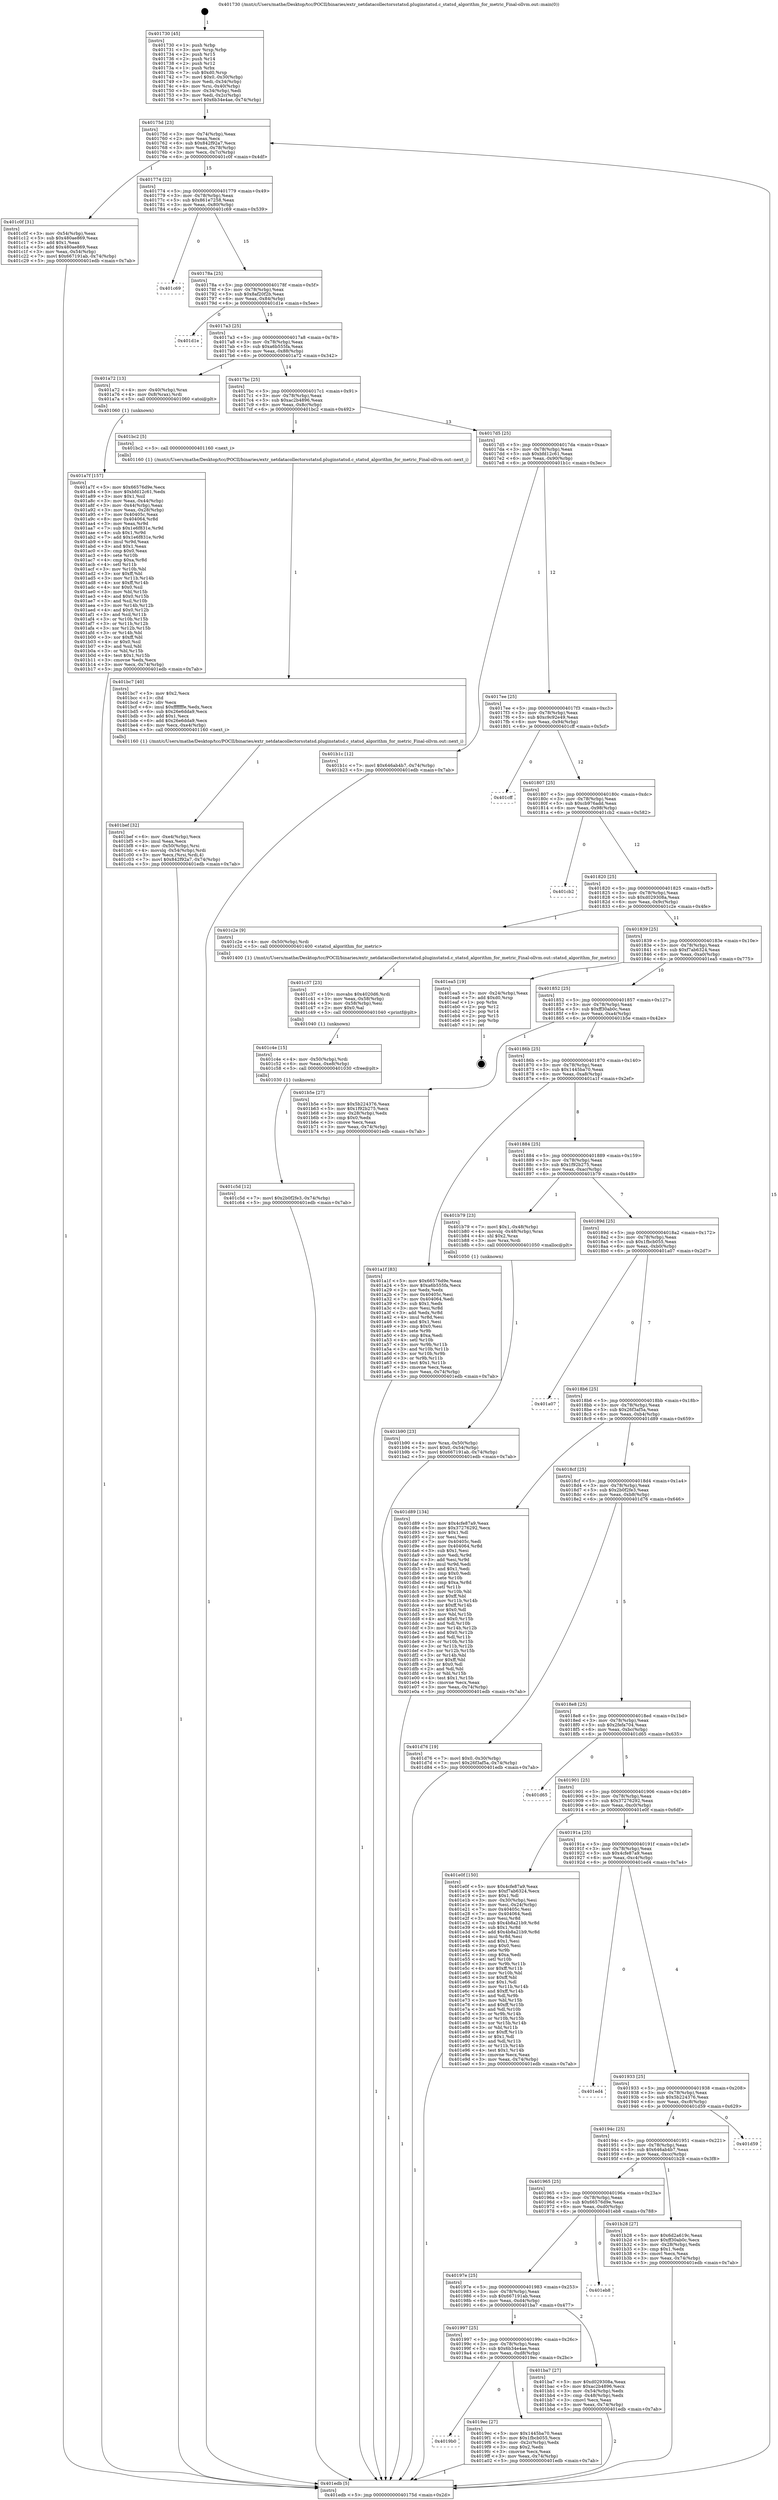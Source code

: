 digraph "0x401730" {
  label = "0x401730 (/mnt/c/Users/mathe/Desktop/tcc/POCII/binaries/extr_netdatacollectorsstatsd.pluginstatsd.c_statsd_algorithm_for_metric_Final-ollvm.out::main(0))"
  labelloc = "t"
  node[shape=record]

  Entry [label="",width=0.3,height=0.3,shape=circle,fillcolor=black,style=filled]
  "0x40175d" [label="{
     0x40175d [23]\l
     | [instrs]\l
     &nbsp;&nbsp;0x40175d \<+3\>: mov -0x74(%rbp),%eax\l
     &nbsp;&nbsp;0x401760 \<+2\>: mov %eax,%ecx\l
     &nbsp;&nbsp;0x401762 \<+6\>: sub $0x842f92a7,%ecx\l
     &nbsp;&nbsp;0x401768 \<+3\>: mov %eax,-0x78(%rbp)\l
     &nbsp;&nbsp;0x40176b \<+3\>: mov %ecx,-0x7c(%rbp)\l
     &nbsp;&nbsp;0x40176e \<+6\>: je 0000000000401c0f \<main+0x4df\>\l
  }"]
  "0x401c0f" [label="{
     0x401c0f [31]\l
     | [instrs]\l
     &nbsp;&nbsp;0x401c0f \<+3\>: mov -0x54(%rbp),%eax\l
     &nbsp;&nbsp;0x401c12 \<+5\>: sub $0x480ae869,%eax\l
     &nbsp;&nbsp;0x401c17 \<+3\>: add $0x1,%eax\l
     &nbsp;&nbsp;0x401c1a \<+5\>: add $0x480ae869,%eax\l
     &nbsp;&nbsp;0x401c1f \<+3\>: mov %eax,-0x54(%rbp)\l
     &nbsp;&nbsp;0x401c22 \<+7\>: movl $0x667191ab,-0x74(%rbp)\l
     &nbsp;&nbsp;0x401c29 \<+5\>: jmp 0000000000401edb \<main+0x7ab\>\l
  }"]
  "0x401774" [label="{
     0x401774 [22]\l
     | [instrs]\l
     &nbsp;&nbsp;0x401774 \<+5\>: jmp 0000000000401779 \<main+0x49\>\l
     &nbsp;&nbsp;0x401779 \<+3\>: mov -0x78(%rbp),%eax\l
     &nbsp;&nbsp;0x40177c \<+5\>: sub $0x861e7258,%eax\l
     &nbsp;&nbsp;0x401781 \<+3\>: mov %eax,-0x80(%rbp)\l
     &nbsp;&nbsp;0x401784 \<+6\>: je 0000000000401c69 \<main+0x539\>\l
  }"]
  Exit [label="",width=0.3,height=0.3,shape=circle,fillcolor=black,style=filled,peripheries=2]
  "0x401c69" [label="{
     0x401c69\l
  }", style=dashed]
  "0x40178a" [label="{
     0x40178a [25]\l
     | [instrs]\l
     &nbsp;&nbsp;0x40178a \<+5\>: jmp 000000000040178f \<main+0x5f\>\l
     &nbsp;&nbsp;0x40178f \<+3\>: mov -0x78(%rbp),%eax\l
     &nbsp;&nbsp;0x401792 \<+5\>: sub $0x8af20f2b,%eax\l
     &nbsp;&nbsp;0x401797 \<+6\>: mov %eax,-0x84(%rbp)\l
     &nbsp;&nbsp;0x40179d \<+6\>: je 0000000000401d1e \<main+0x5ee\>\l
  }"]
  "0x401c5d" [label="{
     0x401c5d [12]\l
     | [instrs]\l
     &nbsp;&nbsp;0x401c5d \<+7\>: movl $0x2b0f2fe3,-0x74(%rbp)\l
     &nbsp;&nbsp;0x401c64 \<+5\>: jmp 0000000000401edb \<main+0x7ab\>\l
  }"]
  "0x401d1e" [label="{
     0x401d1e\l
  }", style=dashed]
  "0x4017a3" [label="{
     0x4017a3 [25]\l
     | [instrs]\l
     &nbsp;&nbsp;0x4017a3 \<+5\>: jmp 00000000004017a8 \<main+0x78\>\l
     &nbsp;&nbsp;0x4017a8 \<+3\>: mov -0x78(%rbp),%eax\l
     &nbsp;&nbsp;0x4017ab \<+5\>: sub $0xa6b555fa,%eax\l
     &nbsp;&nbsp;0x4017b0 \<+6\>: mov %eax,-0x88(%rbp)\l
     &nbsp;&nbsp;0x4017b6 \<+6\>: je 0000000000401a72 \<main+0x342\>\l
  }"]
  "0x401c4e" [label="{
     0x401c4e [15]\l
     | [instrs]\l
     &nbsp;&nbsp;0x401c4e \<+4\>: mov -0x50(%rbp),%rdi\l
     &nbsp;&nbsp;0x401c52 \<+6\>: mov %eax,-0xe8(%rbp)\l
     &nbsp;&nbsp;0x401c58 \<+5\>: call 0000000000401030 \<free@plt\>\l
     | [calls]\l
     &nbsp;&nbsp;0x401030 \{1\} (unknown)\l
  }"]
  "0x401a72" [label="{
     0x401a72 [13]\l
     | [instrs]\l
     &nbsp;&nbsp;0x401a72 \<+4\>: mov -0x40(%rbp),%rax\l
     &nbsp;&nbsp;0x401a76 \<+4\>: mov 0x8(%rax),%rdi\l
     &nbsp;&nbsp;0x401a7a \<+5\>: call 0000000000401060 \<atoi@plt\>\l
     | [calls]\l
     &nbsp;&nbsp;0x401060 \{1\} (unknown)\l
  }"]
  "0x4017bc" [label="{
     0x4017bc [25]\l
     | [instrs]\l
     &nbsp;&nbsp;0x4017bc \<+5\>: jmp 00000000004017c1 \<main+0x91\>\l
     &nbsp;&nbsp;0x4017c1 \<+3\>: mov -0x78(%rbp),%eax\l
     &nbsp;&nbsp;0x4017c4 \<+5\>: sub $0xac2b4896,%eax\l
     &nbsp;&nbsp;0x4017c9 \<+6\>: mov %eax,-0x8c(%rbp)\l
     &nbsp;&nbsp;0x4017cf \<+6\>: je 0000000000401bc2 \<main+0x492\>\l
  }"]
  "0x401c37" [label="{
     0x401c37 [23]\l
     | [instrs]\l
     &nbsp;&nbsp;0x401c37 \<+10\>: movabs $0x4020d6,%rdi\l
     &nbsp;&nbsp;0x401c41 \<+3\>: mov %eax,-0x58(%rbp)\l
     &nbsp;&nbsp;0x401c44 \<+3\>: mov -0x58(%rbp),%esi\l
     &nbsp;&nbsp;0x401c47 \<+2\>: mov $0x0,%al\l
     &nbsp;&nbsp;0x401c49 \<+5\>: call 0000000000401040 \<printf@plt\>\l
     | [calls]\l
     &nbsp;&nbsp;0x401040 \{1\} (unknown)\l
  }"]
  "0x401bc2" [label="{
     0x401bc2 [5]\l
     | [instrs]\l
     &nbsp;&nbsp;0x401bc2 \<+5\>: call 0000000000401160 \<next_i\>\l
     | [calls]\l
     &nbsp;&nbsp;0x401160 \{1\} (/mnt/c/Users/mathe/Desktop/tcc/POCII/binaries/extr_netdatacollectorsstatsd.pluginstatsd.c_statsd_algorithm_for_metric_Final-ollvm.out::next_i)\l
  }"]
  "0x4017d5" [label="{
     0x4017d5 [25]\l
     | [instrs]\l
     &nbsp;&nbsp;0x4017d5 \<+5\>: jmp 00000000004017da \<main+0xaa\>\l
     &nbsp;&nbsp;0x4017da \<+3\>: mov -0x78(%rbp),%eax\l
     &nbsp;&nbsp;0x4017dd \<+5\>: sub $0xbfd12c61,%eax\l
     &nbsp;&nbsp;0x4017e2 \<+6\>: mov %eax,-0x90(%rbp)\l
     &nbsp;&nbsp;0x4017e8 \<+6\>: je 0000000000401b1c \<main+0x3ec\>\l
  }"]
  "0x401bef" [label="{
     0x401bef [32]\l
     | [instrs]\l
     &nbsp;&nbsp;0x401bef \<+6\>: mov -0xe4(%rbp),%ecx\l
     &nbsp;&nbsp;0x401bf5 \<+3\>: imul %eax,%ecx\l
     &nbsp;&nbsp;0x401bf8 \<+4\>: mov -0x50(%rbp),%rsi\l
     &nbsp;&nbsp;0x401bfc \<+4\>: movslq -0x54(%rbp),%rdi\l
     &nbsp;&nbsp;0x401c00 \<+3\>: mov %ecx,(%rsi,%rdi,4)\l
     &nbsp;&nbsp;0x401c03 \<+7\>: movl $0x842f92a7,-0x74(%rbp)\l
     &nbsp;&nbsp;0x401c0a \<+5\>: jmp 0000000000401edb \<main+0x7ab\>\l
  }"]
  "0x401b1c" [label="{
     0x401b1c [12]\l
     | [instrs]\l
     &nbsp;&nbsp;0x401b1c \<+7\>: movl $0x646ab4b7,-0x74(%rbp)\l
     &nbsp;&nbsp;0x401b23 \<+5\>: jmp 0000000000401edb \<main+0x7ab\>\l
  }"]
  "0x4017ee" [label="{
     0x4017ee [25]\l
     | [instrs]\l
     &nbsp;&nbsp;0x4017ee \<+5\>: jmp 00000000004017f3 \<main+0xc3\>\l
     &nbsp;&nbsp;0x4017f3 \<+3\>: mov -0x78(%rbp),%eax\l
     &nbsp;&nbsp;0x4017f6 \<+5\>: sub $0xc9c92e49,%eax\l
     &nbsp;&nbsp;0x4017fb \<+6\>: mov %eax,-0x94(%rbp)\l
     &nbsp;&nbsp;0x401801 \<+6\>: je 0000000000401cff \<main+0x5cf\>\l
  }"]
  "0x401bc7" [label="{
     0x401bc7 [40]\l
     | [instrs]\l
     &nbsp;&nbsp;0x401bc7 \<+5\>: mov $0x2,%ecx\l
     &nbsp;&nbsp;0x401bcc \<+1\>: cltd\l
     &nbsp;&nbsp;0x401bcd \<+2\>: idiv %ecx\l
     &nbsp;&nbsp;0x401bcf \<+6\>: imul $0xfffffffe,%edx,%ecx\l
     &nbsp;&nbsp;0x401bd5 \<+6\>: sub $0x26e6dda9,%ecx\l
     &nbsp;&nbsp;0x401bdb \<+3\>: add $0x1,%ecx\l
     &nbsp;&nbsp;0x401bde \<+6\>: add $0x26e6dda9,%ecx\l
     &nbsp;&nbsp;0x401be4 \<+6\>: mov %ecx,-0xe4(%rbp)\l
     &nbsp;&nbsp;0x401bea \<+5\>: call 0000000000401160 \<next_i\>\l
     | [calls]\l
     &nbsp;&nbsp;0x401160 \{1\} (/mnt/c/Users/mathe/Desktop/tcc/POCII/binaries/extr_netdatacollectorsstatsd.pluginstatsd.c_statsd_algorithm_for_metric_Final-ollvm.out::next_i)\l
  }"]
  "0x401cff" [label="{
     0x401cff\l
  }", style=dashed]
  "0x401807" [label="{
     0x401807 [25]\l
     | [instrs]\l
     &nbsp;&nbsp;0x401807 \<+5\>: jmp 000000000040180c \<main+0xdc\>\l
     &nbsp;&nbsp;0x40180c \<+3\>: mov -0x78(%rbp),%eax\l
     &nbsp;&nbsp;0x40180f \<+5\>: sub $0xcb976add,%eax\l
     &nbsp;&nbsp;0x401814 \<+6\>: mov %eax,-0x98(%rbp)\l
     &nbsp;&nbsp;0x40181a \<+6\>: je 0000000000401cb2 \<main+0x582\>\l
  }"]
  "0x401b90" [label="{
     0x401b90 [23]\l
     | [instrs]\l
     &nbsp;&nbsp;0x401b90 \<+4\>: mov %rax,-0x50(%rbp)\l
     &nbsp;&nbsp;0x401b94 \<+7\>: movl $0x0,-0x54(%rbp)\l
     &nbsp;&nbsp;0x401b9b \<+7\>: movl $0x667191ab,-0x74(%rbp)\l
     &nbsp;&nbsp;0x401ba2 \<+5\>: jmp 0000000000401edb \<main+0x7ab\>\l
  }"]
  "0x401cb2" [label="{
     0x401cb2\l
  }", style=dashed]
  "0x401820" [label="{
     0x401820 [25]\l
     | [instrs]\l
     &nbsp;&nbsp;0x401820 \<+5\>: jmp 0000000000401825 \<main+0xf5\>\l
     &nbsp;&nbsp;0x401825 \<+3\>: mov -0x78(%rbp),%eax\l
     &nbsp;&nbsp;0x401828 \<+5\>: sub $0xd029308a,%eax\l
     &nbsp;&nbsp;0x40182d \<+6\>: mov %eax,-0x9c(%rbp)\l
     &nbsp;&nbsp;0x401833 \<+6\>: je 0000000000401c2e \<main+0x4fe\>\l
  }"]
  "0x401a7f" [label="{
     0x401a7f [157]\l
     | [instrs]\l
     &nbsp;&nbsp;0x401a7f \<+5\>: mov $0x66576d9e,%ecx\l
     &nbsp;&nbsp;0x401a84 \<+5\>: mov $0xbfd12c61,%edx\l
     &nbsp;&nbsp;0x401a89 \<+3\>: mov $0x1,%sil\l
     &nbsp;&nbsp;0x401a8c \<+3\>: mov %eax,-0x44(%rbp)\l
     &nbsp;&nbsp;0x401a8f \<+3\>: mov -0x44(%rbp),%eax\l
     &nbsp;&nbsp;0x401a92 \<+3\>: mov %eax,-0x28(%rbp)\l
     &nbsp;&nbsp;0x401a95 \<+7\>: mov 0x40405c,%eax\l
     &nbsp;&nbsp;0x401a9c \<+8\>: mov 0x404064,%r8d\l
     &nbsp;&nbsp;0x401aa4 \<+3\>: mov %eax,%r9d\l
     &nbsp;&nbsp;0x401aa7 \<+7\>: sub $0x1e6f831e,%r9d\l
     &nbsp;&nbsp;0x401aae \<+4\>: sub $0x1,%r9d\l
     &nbsp;&nbsp;0x401ab2 \<+7\>: add $0x1e6f831e,%r9d\l
     &nbsp;&nbsp;0x401ab9 \<+4\>: imul %r9d,%eax\l
     &nbsp;&nbsp;0x401abd \<+3\>: and $0x1,%eax\l
     &nbsp;&nbsp;0x401ac0 \<+3\>: cmp $0x0,%eax\l
     &nbsp;&nbsp;0x401ac3 \<+4\>: sete %r10b\l
     &nbsp;&nbsp;0x401ac7 \<+4\>: cmp $0xa,%r8d\l
     &nbsp;&nbsp;0x401acb \<+4\>: setl %r11b\l
     &nbsp;&nbsp;0x401acf \<+3\>: mov %r10b,%bl\l
     &nbsp;&nbsp;0x401ad2 \<+3\>: xor $0xff,%bl\l
     &nbsp;&nbsp;0x401ad5 \<+3\>: mov %r11b,%r14b\l
     &nbsp;&nbsp;0x401ad8 \<+4\>: xor $0xff,%r14b\l
     &nbsp;&nbsp;0x401adc \<+4\>: xor $0x0,%sil\l
     &nbsp;&nbsp;0x401ae0 \<+3\>: mov %bl,%r15b\l
     &nbsp;&nbsp;0x401ae3 \<+4\>: and $0x0,%r15b\l
     &nbsp;&nbsp;0x401ae7 \<+3\>: and %sil,%r10b\l
     &nbsp;&nbsp;0x401aea \<+3\>: mov %r14b,%r12b\l
     &nbsp;&nbsp;0x401aed \<+4\>: and $0x0,%r12b\l
     &nbsp;&nbsp;0x401af1 \<+3\>: and %sil,%r11b\l
     &nbsp;&nbsp;0x401af4 \<+3\>: or %r10b,%r15b\l
     &nbsp;&nbsp;0x401af7 \<+3\>: or %r11b,%r12b\l
     &nbsp;&nbsp;0x401afa \<+3\>: xor %r12b,%r15b\l
     &nbsp;&nbsp;0x401afd \<+3\>: or %r14b,%bl\l
     &nbsp;&nbsp;0x401b00 \<+3\>: xor $0xff,%bl\l
     &nbsp;&nbsp;0x401b03 \<+4\>: or $0x0,%sil\l
     &nbsp;&nbsp;0x401b07 \<+3\>: and %sil,%bl\l
     &nbsp;&nbsp;0x401b0a \<+3\>: or %bl,%r15b\l
     &nbsp;&nbsp;0x401b0d \<+4\>: test $0x1,%r15b\l
     &nbsp;&nbsp;0x401b11 \<+3\>: cmovne %edx,%ecx\l
     &nbsp;&nbsp;0x401b14 \<+3\>: mov %ecx,-0x74(%rbp)\l
     &nbsp;&nbsp;0x401b17 \<+5\>: jmp 0000000000401edb \<main+0x7ab\>\l
  }"]
  "0x401c2e" [label="{
     0x401c2e [9]\l
     | [instrs]\l
     &nbsp;&nbsp;0x401c2e \<+4\>: mov -0x50(%rbp),%rdi\l
     &nbsp;&nbsp;0x401c32 \<+5\>: call 0000000000401400 \<statsd_algorithm_for_metric\>\l
     | [calls]\l
     &nbsp;&nbsp;0x401400 \{1\} (/mnt/c/Users/mathe/Desktop/tcc/POCII/binaries/extr_netdatacollectorsstatsd.pluginstatsd.c_statsd_algorithm_for_metric_Final-ollvm.out::statsd_algorithm_for_metric)\l
  }"]
  "0x401839" [label="{
     0x401839 [25]\l
     | [instrs]\l
     &nbsp;&nbsp;0x401839 \<+5\>: jmp 000000000040183e \<main+0x10e\>\l
     &nbsp;&nbsp;0x40183e \<+3\>: mov -0x78(%rbp),%eax\l
     &nbsp;&nbsp;0x401841 \<+5\>: sub $0xf7ab6324,%eax\l
     &nbsp;&nbsp;0x401846 \<+6\>: mov %eax,-0xa0(%rbp)\l
     &nbsp;&nbsp;0x40184c \<+6\>: je 0000000000401ea5 \<main+0x775\>\l
  }"]
  "0x401730" [label="{
     0x401730 [45]\l
     | [instrs]\l
     &nbsp;&nbsp;0x401730 \<+1\>: push %rbp\l
     &nbsp;&nbsp;0x401731 \<+3\>: mov %rsp,%rbp\l
     &nbsp;&nbsp;0x401734 \<+2\>: push %r15\l
     &nbsp;&nbsp;0x401736 \<+2\>: push %r14\l
     &nbsp;&nbsp;0x401738 \<+2\>: push %r12\l
     &nbsp;&nbsp;0x40173a \<+1\>: push %rbx\l
     &nbsp;&nbsp;0x40173b \<+7\>: sub $0xd0,%rsp\l
     &nbsp;&nbsp;0x401742 \<+7\>: movl $0x0,-0x30(%rbp)\l
     &nbsp;&nbsp;0x401749 \<+3\>: mov %edi,-0x34(%rbp)\l
     &nbsp;&nbsp;0x40174c \<+4\>: mov %rsi,-0x40(%rbp)\l
     &nbsp;&nbsp;0x401750 \<+3\>: mov -0x34(%rbp),%edi\l
     &nbsp;&nbsp;0x401753 \<+3\>: mov %edi,-0x2c(%rbp)\l
     &nbsp;&nbsp;0x401756 \<+7\>: movl $0x6b34e4ae,-0x74(%rbp)\l
  }"]
  "0x401ea5" [label="{
     0x401ea5 [19]\l
     | [instrs]\l
     &nbsp;&nbsp;0x401ea5 \<+3\>: mov -0x24(%rbp),%eax\l
     &nbsp;&nbsp;0x401ea8 \<+7\>: add $0xd0,%rsp\l
     &nbsp;&nbsp;0x401eaf \<+1\>: pop %rbx\l
     &nbsp;&nbsp;0x401eb0 \<+2\>: pop %r12\l
     &nbsp;&nbsp;0x401eb2 \<+2\>: pop %r14\l
     &nbsp;&nbsp;0x401eb4 \<+2\>: pop %r15\l
     &nbsp;&nbsp;0x401eb6 \<+1\>: pop %rbp\l
     &nbsp;&nbsp;0x401eb7 \<+1\>: ret\l
  }"]
  "0x401852" [label="{
     0x401852 [25]\l
     | [instrs]\l
     &nbsp;&nbsp;0x401852 \<+5\>: jmp 0000000000401857 \<main+0x127\>\l
     &nbsp;&nbsp;0x401857 \<+3\>: mov -0x78(%rbp),%eax\l
     &nbsp;&nbsp;0x40185a \<+5\>: sub $0xff30ab0c,%eax\l
     &nbsp;&nbsp;0x40185f \<+6\>: mov %eax,-0xa4(%rbp)\l
     &nbsp;&nbsp;0x401865 \<+6\>: je 0000000000401b5e \<main+0x42e\>\l
  }"]
  "0x401edb" [label="{
     0x401edb [5]\l
     | [instrs]\l
     &nbsp;&nbsp;0x401edb \<+5\>: jmp 000000000040175d \<main+0x2d\>\l
  }"]
  "0x401b5e" [label="{
     0x401b5e [27]\l
     | [instrs]\l
     &nbsp;&nbsp;0x401b5e \<+5\>: mov $0x5b224376,%eax\l
     &nbsp;&nbsp;0x401b63 \<+5\>: mov $0x1f92b275,%ecx\l
     &nbsp;&nbsp;0x401b68 \<+3\>: mov -0x28(%rbp),%edx\l
     &nbsp;&nbsp;0x401b6b \<+3\>: cmp $0x0,%edx\l
     &nbsp;&nbsp;0x401b6e \<+3\>: cmove %ecx,%eax\l
     &nbsp;&nbsp;0x401b71 \<+3\>: mov %eax,-0x74(%rbp)\l
     &nbsp;&nbsp;0x401b74 \<+5\>: jmp 0000000000401edb \<main+0x7ab\>\l
  }"]
  "0x40186b" [label="{
     0x40186b [25]\l
     | [instrs]\l
     &nbsp;&nbsp;0x40186b \<+5\>: jmp 0000000000401870 \<main+0x140\>\l
     &nbsp;&nbsp;0x401870 \<+3\>: mov -0x78(%rbp),%eax\l
     &nbsp;&nbsp;0x401873 \<+5\>: sub $0x1445ba70,%eax\l
     &nbsp;&nbsp;0x401878 \<+6\>: mov %eax,-0xa8(%rbp)\l
     &nbsp;&nbsp;0x40187e \<+6\>: je 0000000000401a1f \<main+0x2ef\>\l
  }"]
  "0x4019b0" [label="{
     0x4019b0\l
  }", style=dashed]
  "0x401a1f" [label="{
     0x401a1f [83]\l
     | [instrs]\l
     &nbsp;&nbsp;0x401a1f \<+5\>: mov $0x66576d9e,%eax\l
     &nbsp;&nbsp;0x401a24 \<+5\>: mov $0xa6b555fa,%ecx\l
     &nbsp;&nbsp;0x401a29 \<+2\>: xor %edx,%edx\l
     &nbsp;&nbsp;0x401a2b \<+7\>: mov 0x40405c,%esi\l
     &nbsp;&nbsp;0x401a32 \<+7\>: mov 0x404064,%edi\l
     &nbsp;&nbsp;0x401a39 \<+3\>: sub $0x1,%edx\l
     &nbsp;&nbsp;0x401a3c \<+3\>: mov %esi,%r8d\l
     &nbsp;&nbsp;0x401a3f \<+3\>: add %edx,%r8d\l
     &nbsp;&nbsp;0x401a42 \<+4\>: imul %r8d,%esi\l
     &nbsp;&nbsp;0x401a46 \<+3\>: and $0x1,%esi\l
     &nbsp;&nbsp;0x401a49 \<+3\>: cmp $0x0,%esi\l
     &nbsp;&nbsp;0x401a4c \<+4\>: sete %r9b\l
     &nbsp;&nbsp;0x401a50 \<+3\>: cmp $0xa,%edi\l
     &nbsp;&nbsp;0x401a53 \<+4\>: setl %r10b\l
     &nbsp;&nbsp;0x401a57 \<+3\>: mov %r9b,%r11b\l
     &nbsp;&nbsp;0x401a5a \<+3\>: and %r10b,%r11b\l
     &nbsp;&nbsp;0x401a5d \<+3\>: xor %r10b,%r9b\l
     &nbsp;&nbsp;0x401a60 \<+3\>: or %r9b,%r11b\l
     &nbsp;&nbsp;0x401a63 \<+4\>: test $0x1,%r11b\l
     &nbsp;&nbsp;0x401a67 \<+3\>: cmovne %ecx,%eax\l
     &nbsp;&nbsp;0x401a6a \<+3\>: mov %eax,-0x74(%rbp)\l
     &nbsp;&nbsp;0x401a6d \<+5\>: jmp 0000000000401edb \<main+0x7ab\>\l
  }"]
  "0x401884" [label="{
     0x401884 [25]\l
     | [instrs]\l
     &nbsp;&nbsp;0x401884 \<+5\>: jmp 0000000000401889 \<main+0x159\>\l
     &nbsp;&nbsp;0x401889 \<+3\>: mov -0x78(%rbp),%eax\l
     &nbsp;&nbsp;0x40188c \<+5\>: sub $0x1f92b275,%eax\l
     &nbsp;&nbsp;0x401891 \<+6\>: mov %eax,-0xac(%rbp)\l
     &nbsp;&nbsp;0x401897 \<+6\>: je 0000000000401b79 \<main+0x449\>\l
  }"]
  "0x4019ec" [label="{
     0x4019ec [27]\l
     | [instrs]\l
     &nbsp;&nbsp;0x4019ec \<+5\>: mov $0x1445ba70,%eax\l
     &nbsp;&nbsp;0x4019f1 \<+5\>: mov $0x1fbcb055,%ecx\l
     &nbsp;&nbsp;0x4019f6 \<+3\>: mov -0x2c(%rbp),%edx\l
     &nbsp;&nbsp;0x4019f9 \<+3\>: cmp $0x2,%edx\l
     &nbsp;&nbsp;0x4019fc \<+3\>: cmovne %ecx,%eax\l
     &nbsp;&nbsp;0x4019ff \<+3\>: mov %eax,-0x74(%rbp)\l
     &nbsp;&nbsp;0x401a02 \<+5\>: jmp 0000000000401edb \<main+0x7ab\>\l
  }"]
  "0x401b79" [label="{
     0x401b79 [23]\l
     | [instrs]\l
     &nbsp;&nbsp;0x401b79 \<+7\>: movl $0x1,-0x48(%rbp)\l
     &nbsp;&nbsp;0x401b80 \<+4\>: movslq -0x48(%rbp),%rax\l
     &nbsp;&nbsp;0x401b84 \<+4\>: shl $0x2,%rax\l
     &nbsp;&nbsp;0x401b88 \<+3\>: mov %rax,%rdi\l
     &nbsp;&nbsp;0x401b8b \<+5\>: call 0000000000401050 \<malloc@plt\>\l
     | [calls]\l
     &nbsp;&nbsp;0x401050 \{1\} (unknown)\l
  }"]
  "0x40189d" [label="{
     0x40189d [25]\l
     | [instrs]\l
     &nbsp;&nbsp;0x40189d \<+5\>: jmp 00000000004018a2 \<main+0x172\>\l
     &nbsp;&nbsp;0x4018a2 \<+3\>: mov -0x78(%rbp),%eax\l
     &nbsp;&nbsp;0x4018a5 \<+5\>: sub $0x1fbcb055,%eax\l
     &nbsp;&nbsp;0x4018aa \<+6\>: mov %eax,-0xb0(%rbp)\l
     &nbsp;&nbsp;0x4018b0 \<+6\>: je 0000000000401a07 \<main+0x2d7\>\l
  }"]
  "0x401997" [label="{
     0x401997 [25]\l
     | [instrs]\l
     &nbsp;&nbsp;0x401997 \<+5\>: jmp 000000000040199c \<main+0x26c\>\l
     &nbsp;&nbsp;0x40199c \<+3\>: mov -0x78(%rbp),%eax\l
     &nbsp;&nbsp;0x40199f \<+5\>: sub $0x6b34e4ae,%eax\l
     &nbsp;&nbsp;0x4019a4 \<+6\>: mov %eax,-0xd8(%rbp)\l
     &nbsp;&nbsp;0x4019aa \<+6\>: je 00000000004019ec \<main+0x2bc\>\l
  }"]
  "0x401a07" [label="{
     0x401a07\l
  }", style=dashed]
  "0x4018b6" [label="{
     0x4018b6 [25]\l
     | [instrs]\l
     &nbsp;&nbsp;0x4018b6 \<+5\>: jmp 00000000004018bb \<main+0x18b\>\l
     &nbsp;&nbsp;0x4018bb \<+3\>: mov -0x78(%rbp),%eax\l
     &nbsp;&nbsp;0x4018be \<+5\>: sub $0x26f3af5a,%eax\l
     &nbsp;&nbsp;0x4018c3 \<+6\>: mov %eax,-0xb4(%rbp)\l
     &nbsp;&nbsp;0x4018c9 \<+6\>: je 0000000000401d89 \<main+0x659\>\l
  }"]
  "0x401ba7" [label="{
     0x401ba7 [27]\l
     | [instrs]\l
     &nbsp;&nbsp;0x401ba7 \<+5\>: mov $0xd029308a,%eax\l
     &nbsp;&nbsp;0x401bac \<+5\>: mov $0xac2b4896,%ecx\l
     &nbsp;&nbsp;0x401bb1 \<+3\>: mov -0x54(%rbp),%edx\l
     &nbsp;&nbsp;0x401bb4 \<+3\>: cmp -0x48(%rbp),%edx\l
     &nbsp;&nbsp;0x401bb7 \<+3\>: cmovl %ecx,%eax\l
     &nbsp;&nbsp;0x401bba \<+3\>: mov %eax,-0x74(%rbp)\l
     &nbsp;&nbsp;0x401bbd \<+5\>: jmp 0000000000401edb \<main+0x7ab\>\l
  }"]
  "0x401d89" [label="{
     0x401d89 [134]\l
     | [instrs]\l
     &nbsp;&nbsp;0x401d89 \<+5\>: mov $0x4cfe87a9,%eax\l
     &nbsp;&nbsp;0x401d8e \<+5\>: mov $0x37276292,%ecx\l
     &nbsp;&nbsp;0x401d93 \<+2\>: mov $0x1,%dl\l
     &nbsp;&nbsp;0x401d95 \<+2\>: xor %esi,%esi\l
     &nbsp;&nbsp;0x401d97 \<+7\>: mov 0x40405c,%edi\l
     &nbsp;&nbsp;0x401d9e \<+8\>: mov 0x404064,%r8d\l
     &nbsp;&nbsp;0x401da6 \<+3\>: sub $0x1,%esi\l
     &nbsp;&nbsp;0x401da9 \<+3\>: mov %edi,%r9d\l
     &nbsp;&nbsp;0x401dac \<+3\>: add %esi,%r9d\l
     &nbsp;&nbsp;0x401daf \<+4\>: imul %r9d,%edi\l
     &nbsp;&nbsp;0x401db3 \<+3\>: and $0x1,%edi\l
     &nbsp;&nbsp;0x401db6 \<+3\>: cmp $0x0,%edi\l
     &nbsp;&nbsp;0x401db9 \<+4\>: sete %r10b\l
     &nbsp;&nbsp;0x401dbd \<+4\>: cmp $0xa,%r8d\l
     &nbsp;&nbsp;0x401dc1 \<+4\>: setl %r11b\l
     &nbsp;&nbsp;0x401dc5 \<+3\>: mov %r10b,%bl\l
     &nbsp;&nbsp;0x401dc8 \<+3\>: xor $0xff,%bl\l
     &nbsp;&nbsp;0x401dcb \<+3\>: mov %r11b,%r14b\l
     &nbsp;&nbsp;0x401dce \<+4\>: xor $0xff,%r14b\l
     &nbsp;&nbsp;0x401dd2 \<+3\>: xor $0x0,%dl\l
     &nbsp;&nbsp;0x401dd5 \<+3\>: mov %bl,%r15b\l
     &nbsp;&nbsp;0x401dd8 \<+4\>: and $0x0,%r15b\l
     &nbsp;&nbsp;0x401ddc \<+3\>: and %dl,%r10b\l
     &nbsp;&nbsp;0x401ddf \<+3\>: mov %r14b,%r12b\l
     &nbsp;&nbsp;0x401de2 \<+4\>: and $0x0,%r12b\l
     &nbsp;&nbsp;0x401de6 \<+3\>: and %dl,%r11b\l
     &nbsp;&nbsp;0x401de9 \<+3\>: or %r10b,%r15b\l
     &nbsp;&nbsp;0x401dec \<+3\>: or %r11b,%r12b\l
     &nbsp;&nbsp;0x401def \<+3\>: xor %r12b,%r15b\l
     &nbsp;&nbsp;0x401df2 \<+3\>: or %r14b,%bl\l
     &nbsp;&nbsp;0x401df5 \<+3\>: xor $0xff,%bl\l
     &nbsp;&nbsp;0x401df8 \<+3\>: or $0x0,%dl\l
     &nbsp;&nbsp;0x401dfb \<+2\>: and %dl,%bl\l
     &nbsp;&nbsp;0x401dfd \<+3\>: or %bl,%r15b\l
     &nbsp;&nbsp;0x401e00 \<+4\>: test $0x1,%r15b\l
     &nbsp;&nbsp;0x401e04 \<+3\>: cmovne %ecx,%eax\l
     &nbsp;&nbsp;0x401e07 \<+3\>: mov %eax,-0x74(%rbp)\l
     &nbsp;&nbsp;0x401e0a \<+5\>: jmp 0000000000401edb \<main+0x7ab\>\l
  }"]
  "0x4018cf" [label="{
     0x4018cf [25]\l
     | [instrs]\l
     &nbsp;&nbsp;0x4018cf \<+5\>: jmp 00000000004018d4 \<main+0x1a4\>\l
     &nbsp;&nbsp;0x4018d4 \<+3\>: mov -0x78(%rbp),%eax\l
     &nbsp;&nbsp;0x4018d7 \<+5\>: sub $0x2b0f2fe3,%eax\l
     &nbsp;&nbsp;0x4018dc \<+6\>: mov %eax,-0xb8(%rbp)\l
     &nbsp;&nbsp;0x4018e2 \<+6\>: je 0000000000401d76 \<main+0x646\>\l
  }"]
  "0x40197e" [label="{
     0x40197e [25]\l
     | [instrs]\l
     &nbsp;&nbsp;0x40197e \<+5\>: jmp 0000000000401983 \<main+0x253\>\l
     &nbsp;&nbsp;0x401983 \<+3\>: mov -0x78(%rbp),%eax\l
     &nbsp;&nbsp;0x401986 \<+5\>: sub $0x667191ab,%eax\l
     &nbsp;&nbsp;0x40198b \<+6\>: mov %eax,-0xd4(%rbp)\l
     &nbsp;&nbsp;0x401991 \<+6\>: je 0000000000401ba7 \<main+0x477\>\l
  }"]
  "0x401d76" [label="{
     0x401d76 [19]\l
     | [instrs]\l
     &nbsp;&nbsp;0x401d76 \<+7\>: movl $0x0,-0x30(%rbp)\l
     &nbsp;&nbsp;0x401d7d \<+7\>: movl $0x26f3af5a,-0x74(%rbp)\l
     &nbsp;&nbsp;0x401d84 \<+5\>: jmp 0000000000401edb \<main+0x7ab\>\l
  }"]
  "0x4018e8" [label="{
     0x4018e8 [25]\l
     | [instrs]\l
     &nbsp;&nbsp;0x4018e8 \<+5\>: jmp 00000000004018ed \<main+0x1bd\>\l
     &nbsp;&nbsp;0x4018ed \<+3\>: mov -0x78(%rbp),%eax\l
     &nbsp;&nbsp;0x4018f0 \<+5\>: sub $0x2fefa704,%eax\l
     &nbsp;&nbsp;0x4018f5 \<+6\>: mov %eax,-0xbc(%rbp)\l
     &nbsp;&nbsp;0x4018fb \<+6\>: je 0000000000401d65 \<main+0x635\>\l
  }"]
  "0x401eb8" [label="{
     0x401eb8\l
  }", style=dashed]
  "0x401d65" [label="{
     0x401d65\l
  }", style=dashed]
  "0x401901" [label="{
     0x401901 [25]\l
     | [instrs]\l
     &nbsp;&nbsp;0x401901 \<+5\>: jmp 0000000000401906 \<main+0x1d6\>\l
     &nbsp;&nbsp;0x401906 \<+3\>: mov -0x78(%rbp),%eax\l
     &nbsp;&nbsp;0x401909 \<+5\>: sub $0x37276292,%eax\l
     &nbsp;&nbsp;0x40190e \<+6\>: mov %eax,-0xc0(%rbp)\l
     &nbsp;&nbsp;0x401914 \<+6\>: je 0000000000401e0f \<main+0x6df\>\l
  }"]
  "0x401965" [label="{
     0x401965 [25]\l
     | [instrs]\l
     &nbsp;&nbsp;0x401965 \<+5\>: jmp 000000000040196a \<main+0x23a\>\l
     &nbsp;&nbsp;0x40196a \<+3\>: mov -0x78(%rbp),%eax\l
     &nbsp;&nbsp;0x40196d \<+5\>: sub $0x66576d9e,%eax\l
     &nbsp;&nbsp;0x401972 \<+6\>: mov %eax,-0xd0(%rbp)\l
     &nbsp;&nbsp;0x401978 \<+6\>: je 0000000000401eb8 \<main+0x788\>\l
  }"]
  "0x401e0f" [label="{
     0x401e0f [150]\l
     | [instrs]\l
     &nbsp;&nbsp;0x401e0f \<+5\>: mov $0x4cfe87a9,%eax\l
     &nbsp;&nbsp;0x401e14 \<+5\>: mov $0xf7ab6324,%ecx\l
     &nbsp;&nbsp;0x401e19 \<+2\>: mov $0x1,%dl\l
     &nbsp;&nbsp;0x401e1b \<+3\>: mov -0x30(%rbp),%esi\l
     &nbsp;&nbsp;0x401e1e \<+3\>: mov %esi,-0x24(%rbp)\l
     &nbsp;&nbsp;0x401e21 \<+7\>: mov 0x40405c,%esi\l
     &nbsp;&nbsp;0x401e28 \<+7\>: mov 0x404064,%edi\l
     &nbsp;&nbsp;0x401e2f \<+3\>: mov %esi,%r8d\l
     &nbsp;&nbsp;0x401e32 \<+7\>: sub $0x4b8a21b9,%r8d\l
     &nbsp;&nbsp;0x401e39 \<+4\>: sub $0x1,%r8d\l
     &nbsp;&nbsp;0x401e3d \<+7\>: add $0x4b8a21b9,%r8d\l
     &nbsp;&nbsp;0x401e44 \<+4\>: imul %r8d,%esi\l
     &nbsp;&nbsp;0x401e48 \<+3\>: and $0x1,%esi\l
     &nbsp;&nbsp;0x401e4b \<+3\>: cmp $0x0,%esi\l
     &nbsp;&nbsp;0x401e4e \<+4\>: sete %r9b\l
     &nbsp;&nbsp;0x401e52 \<+3\>: cmp $0xa,%edi\l
     &nbsp;&nbsp;0x401e55 \<+4\>: setl %r10b\l
     &nbsp;&nbsp;0x401e59 \<+3\>: mov %r9b,%r11b\l
     &nbsp;&nbsp;0x401e5c \<+4\>: xor $0xff,%r11b\l
     &nbsp;&nbsp;0x401e60 \<+3\>: mov %r10b,%bl\l
     &nbsp;&nbsp;0x401e63 \<+3\>: xor $0xff,%bl\l
     &nbsp;&nbsp;0x401e66 \<+3\>: xor $0x1,%dl\l
     &nbsp;&nbsp;0x401e69 \<+3\>: mov %r11b,%r14b\l
     &nbsp;&nbsp;0x401e6c \<+4\>: and $0xff,%r14b\l
     &nbsp;&nbsp;0x401e70 \<+3\>: and %dl,%r9b\l
     &nbsp;&nbsp;0x401e73 \<+3\>: mov %bl,%r15b\l
     &nbsp;&nbsp;0x401e76 \<+4\>: and $0xff,%r15b\l
     &nbsp;&nbsp;0x401e7a \<+3\>: and %dl,%r10b\l
     &nbsp;&nbsp;0x401e7d \<+3\>: or %r9b,%r14b\l
     &nbsp;&nbsp;0x401e80 \<+3\>: or %r10b,%r15b\l
     &nbsp;&nbsp;0x401e83 \<+3\>: xor %r15b,%r14b\l
     &nbsp;&nbsp;0x401e86 \<+3\>: or %bl,%r11b\l
     &nbsp;&nbsp;0x401e89 \<+4\>: xor $0xff,%r11b\l
     &nbsp;&nbsp;0x401e8d \<+3\>: or $0x1,%dl\l
     &nbsp;&nbsp;0x401e90 \<+3\>: and %dl,%r11b\l
     &nbsp;&nbsp;0x401e93 \<+3\>: or %r11b,%r14b\l
     &nbsp;&nbsp;0x401e96 \<+4\>: test $0x1,%r14b\l
     &nbsp;&nbsp;0x401e9a \<+3\>: cmovne %ecx,%eax\l
     &nbsp;&nbsp;0x401e9d \<+3\>: mov %eax,-0x74(%rbp)\l
     &nbsp;&nbsp;0x401ea0 \<+5\>: jmp 0000000000401edb \<main+0x7ab\>\l
  }"]
  "0x40191a" [label="{
     0x40191a [25]\l
     | [instrs]\l
     &nbsp;&nbsp;0x40191a \<+5\>: jmp 000000000040191f \<main+0x1ef\>\l
     &nbsp;&nbsp;0x40191f \<+3\>: mov -0x78(%rbp),%eax\l
     &nbsp;&nbsp;0x401922 \<+5\>: sub $0x4cfe87a9,%eax\l
     &nbsp;&nbsp;0x401927 \<+6\>: mov %eax,-0xc4(%rbp)\l
     &nbsp;&nbsp;0x40192d \<+6\>: je 0000000000401ed4 \<main+0x7a4\>\l
  }"]
  "0x401b28" [label="{
     0x401b28 [27]\l
     | [instrs]\l
     &nbsp;&nbsp;0x401b28 \<+5\>: mov $0x6d2a619c,%eax\l
     &nbsp;&nbsp;0x401b2d \<+5\>: mov $0xff30ab0c,%ecx\l
     &nbsp;&nbsp;0x401b32 \<+3\>: mov -0x28(%rbp),%edx\l
     &nbsp;&nbsp;0x401b35 \<+3\>: cmp $0x1,%edx\l
     &nbsp;&nbsp;0x401b38 \<+3\>: cmovl %ecx,%eax\l
     &nbsp;&nbsp;0x401b3b \<+3\>: mov %eax,-0x74(%rbp)\l
     &nbsp;&nbsp;0x401b3e \<+5\>: jmp 0000000000401edb \<main+0x7ab\>\l
  }"]
  "0x401ed4" [label="{
     0x401ed4\l
  }", style=dashed]
  "0x401933" [label="{
     0x401933 [25]\l
     | [instrs]\l
     &nbsp;&nbsp;0x401933 \<+5\>: jmp 0000000000401938 \<main+0x208\>\l
     &nbsp;&nbsp;0x401938 \<+3\>: mov -0x78(%rbp),%eax\l
     &nbsp;&nbsp;0x40193b \<+5\>: sub $0x5b224376,%eax\l
     &nbsp;&nbsp;0x401940 \<+6\>: mov %eax,-0xc8(%rbp)\l
     &nbsp;&nbsp;0x401946 \<+6\>: je 0000000000401d59 \<main+0x629\>\l
  }"]
  "0x40194c" [label="{
     0x40194c [25]\l
     | [instrs]\l
     &nbsp;&nbsp;0x40194c \<+5\>: jmp 0000000000401951 \<main+0x221\>\l
     &nbsp;&nbsp;0x401951 \<+3\>: mov -0x78(%rbp),%eax\l
     &nbsp;&nbsp;0x401954 \<+5\>: sub $0x646ab4b7,%eax\l
     &nbsp;&nbsp;0x401959 \<+6\>: mov %eax,-0xcc(%rbp)\l
     &nbsp;&nbsp;0x40195f \<+6\>: je 0000000000401b28 \<main+0x3f8\>\l
  }"]
  "0x401d59" [label="{
     0x401d59\l
  }", style=dashed]
  Entry -> "0x401730" [label=" 1"]
  "0x40175d" -> "0x401c0f" [label=" 1"]
  "0x40175d" -> "0x401774" [label=" 15"]
  "0x401ea5" -> Exit [label=" 1"]
  "0x401774" -> "0x401c69" [label=" 0"]
  "0x401774" -> "0x40178a" [label=" 15"]
  "0x401e0f" -> "0x401edb" [label=" 1"]
  "0x40178a" -> "0x401d1e" [label=" 0"]
  "0x40178a" -> "0x4017a3" [label=" 15"]
  "0x401d89" -> "0x401edb" [label=" 1"]
  "0x4017a3" -> "0x401a72" [label=" 1"]
  "0x4017a3" -> "0x4017bc" [label=" 14"]
  "0x401d76" -> "0x401edb" [label=" 1"]
  "0x4017bc" -> "0x401bc2" [label=" 1"]
  "0x4017bc" -> "0x4017d5" [label=" 13"]
  "0x401c5d" -> "0x401edb" [label=" 1"]
  "0x4017d5" -> "0x401b1c" [label=" 1"]
  "0x4017d5" -> "0x4017ee" [label=" 12"]
  "0x401c4e" -> "0x401c5d" [label=" 1"]
  "0x4017ee" -> "0x401cff" [label=" 0"]
  "0x4017ee" -> "0x401807" [label=" 12"]
  "0x401c37" -> "0x401c4e" [label=" 1"]
  "0x401807" -> "0x401cb2" [label=" 0"]
  "0x401807" -> "0x401820" [label=" 12"]
  "0x401c2e" -> "0x401c37" [label=" 1"]
  "0x401820" -> "0x401c2e" [label=" 1"]
  "0x401820" -> "0x401839" [label=" 11"]
  "0x401c0f" -> "0x401edb" [label=" 1"]
  "0x401839" -> "0x401ea5" [label=" 1"]
  "0x401839" -> "0x401852" [label=" 10"]
  "0x401bef" -> "0x401edb" [label=" 1"]
  "0x401852" -> "0x401b5e" [label=" 1"]
  "0x401852" -> "0x40186b" [label=" 9"]
  "0x401bc7" -> "0x401bef" [label=" 1"]
  "0x40186b" -> "0x401a1f" [label=" 1"]
  "0x40186b" -> "0x401884" [label=" 8"]
  "0x401bc2" -> "0x401bc7" [label=" 1"]
  "0x401884" -> "0x401b79" [label=" 1"]
  "0x401884" -> "0x40189d" [label=" 7"]
  "0x401ba7" -> "0x401edb" [label=" 2"]
  "0x40189d" -> "0x401a07" [label=" 0"]
  "0x40189d" -> "0x4018b6" [label=" 7"]
  "0x401b79" -> "0x401b90" [label=" 1"]
  "0x4018b6" -> "0x401d89" [label=" 1"]
  "0x4018b6" -> "0x4018cf" [label=" 6"]
  "0x401b5e" -> "0x401edb" [label=" 1"]
  "0x4018cf" -> "0x401d76" [label=" 1"]
  "0x4018cf" -> "0x4018e8" [label=" 5"]
  "0x401b1c" -> "0x401edb" [label=" 1"]
  "0x4018e8" -> "0x401d65" [label=" 0"]
  "0x4018e8" -> "0x401901" [label=" 5"]
  "0x401a7f" -> "0x401edb" [label=" 1"]
  "0x401901" -> "0x401e0f" [label=" 1"]
  "0x401901" -> "0x40191a" [label=" 4"]
  "0x401a1f" -> "0x401edb" [label=" 1"]
  "0x40191a" -> "0x401ed4" [label=" 0"]
  "0x40191a" -> "0x401933" [label=" 4"]
  "0x401edb" -> "0x40175d" [label=" 15"]
  "0x401933" -> "0x401d59" [label=" 0"]
  "0x401933" -> "0x40194c" [label=" 4"]
  "0x401730" -> "0x40175d" [label=" 1"]
  "0x40194c" -> "0x401b28" [label=" 1"]
  "0x40194c" -> "0x401965" [label=" 3"]
  "0x401a72" -> "0x401a7f" [label=" 1"]
  "0x401965" -> "0x401eb8" [label=" 0"]
  "0x401965" -> "0x40197e" [label=" 3"]
  "0x401b28" -> "0x401edb" [label=" 1"]
  "0x40197e" -> "0x401ba7" [label=" 2"]
  "0x40197e" -> "0x401997" [label=" 1"]
  "0x401b90" -> "0x401edb" [label=" 1"]
  "0x401997" -> "0x4019ec" [label=" 1"]
  "0x401997" -> "0x4019b0" [label=" 0"]
  "0x4019ec" -> "0x401edb" [label=" 1"]
}
